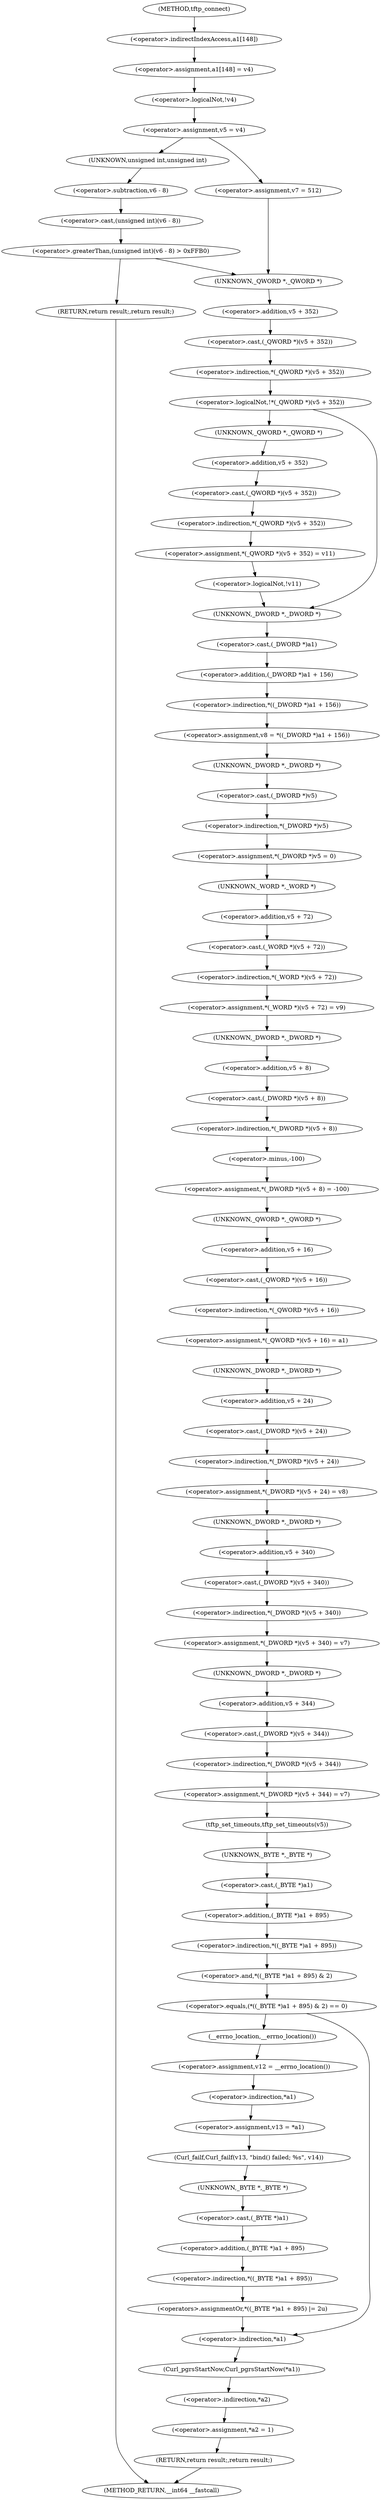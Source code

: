 digraph tftp_connect {  
"1000131" [label = "(<operator>.assignment,a1[148] = v4)" ]
"1000132" [label = "(<operator>.indirectIndexAccess,a1[148])" ]
"1000137" [label = "(<operator>.logicalNot,!v4)" ]
"1000140" [label = "(<operator>.assignment,v5 = v4)" ]
"1000148" [label = "(<operator>.greaterThan,(unsigned int)(v6 - 8) > 0xFFB0)" ]
"1000149" [label = "(<operator>.cast,(unsigned int)(v6 - 8))" ]
"1000150" [label = "(UNKNOWN,unsigned int,unsigned int)" ]
"1000151" [label = "(<operator>.subtraction,v6 - 8)" ]
"1000155" [label = "(RETURN,return result;,return result;)" ]
"1000159" [label = "(<operator>.assignment,v7 = 512)" ]
"1000163" [label = "(<operator>.logicalNot,!*(_QWORD *)(v5 + 352))" ]
"1000164" [label = "(<operator>.indirection,*(_QWORD *)(v5 + 352))" ]
"1000165" [label = "(<operator>.cast,(_QWORD *)(v5 + 352))" ]
"1000166" [label = "(UNKNOWN,_QWORD *,_QWORD *)" ]
"1000167" [label = "(<operator>.addition,v5 + 352)" ]
"1000171" [label = "(<operator>.assignment,*(_QWORD *)(v5 + 352) = v11)" ]
"1000172" [label = "(<operator>.indirection,*(_QWORD *)(v5 + 352))" ]
"1000173" [label = "(<operator>.cast,(_QWORD *)(v5 + 352))" ]
"1000174" [label = "(UNKNOWN,_QWORD *,_QWORD *)" ]
"1000175" [label = "(<operator>.addition,v5 + 352)" ]
"1000180" [label = "(<operator>.logicalNot,!v11)" ]
"1000184" [label = "(<operator>.assignment,v8 = *((_DWORD *)a1 + 156))" ]
"1000186" [label = "(<operator>.indirection,*((_DWORD *)a1 + 156))" ]
"1000187" [label = "(<operator>.addition,(_DWORD *)a1 + 156)" ]
"1000188" [label = "(<operator>.cast,(_DWORD *)a1)" ]
"1000189" [label = "(UNKNOWN,_DWORD *,_DWORD *)" ]
"1000192" [label = "(<operator>.assignment,*(_DWORD *)v5 = 0)" ]
"1000193" [label = "(<operator>.indirection,*(_DWORD *)v5)" ]
"1000194" [label = "(<operator>.cast,(_DWORD *)v5)" ]
"1000195" [label = "(UNKNOWN,_DWORD *,_DWORD *)" ]
"1000198" [label = "(<operator>.assignment,*(_WORD *)(v5 + 72) = v9)" ]
"1000199" [label = "(<operator>.indirection,*(_WORD *)(v5 + 72))" ]
"1000200" [label = "(<operator>.cast,(_WORD *)(v5 + 72))" ]
"1000201" [label = "(UNKNOWN,_WORD *,_WORD *)" ]
"1000202" [label = "(<operator>.addition,v5 + 72)" ]
"1000206" [label = "(<operator>.assignment,*(_DWORD *)(v5 + 8) = -100)" ]
"1000207" [label = "(<operator>.indirection,*(_DWORD *)(v5 + 8))" ]
"1000208" [label = "(<operator>.cast,(_DWORD *)(v5 + 8))" ]
"1000209" [label = "(UNKNOWN,_DWORD *,_DWORD *)" ]
"1000210" [label = "(<operator>.addition,v5 + 8)" ]
"1000213" [label = "(<operator>.minus,-100)" ]
"1000215" [label = "(<operator>.assignment,*(_QWORD *)(v5 + 16) = a1)" ]
"1000216" [label = "(<operator>.indirection,*(_QWORD *)(v5 + 16))" ]
"1000217" [label = "(<operator>.cast,(_QWORD *)(v5 + 16))" ]
"1000218" [label = "(UNKNOWN,_QWORD *,_QWORD *)" ]
"1000219" [label = "(<operator>.addition,v5 + 16)" ]
"1000223" [label = "(<operator>.assignment,*(_DWORD *)(v5 + 24) = v8)" ]
"1000224" [label = "(<operator>.indirection,*(_DWORD *)(v5 + 24))" ]
"1000225" [label = "(<operator>.cast,(_DWORD *)(v5 + 24))" ]
"1000226" [label = "(UNKNOWN,_DWORD *,_DWORD *)" ]
"1000227" [label = "(<operator>.addition,v5 + 24)" ]
"1000231" [label = "(<operator>.assignment,*(_DWORD *)(v5 + 340) = v7)" ]
"1000232" [label = "(<operator>.indirection,*(_DWORD *)(v5 + 340))" ]
"1000233" [label = "(<operator>.cast,(_DWORD *)(v5 + 340))" ]
"1000234" [label = "(UNKNOWN,_DWORD *,_DWORD *)" ]
"1000235" [label = "(<operator>.addition,v5 + 340)" ]
"1000239" [label = "(<operator>.assignment,*(_DWORD *)(v5 + 344) = v7)" ]
"1000240" [label = "(<operator>.indirection,*(_DWORD *)(v5 + 344))" ]
"1000241" [label = "(<operator>.cast,(_DWORD *)(v5 + 344))" ]
"1000242" [label = "(UNKNOWN,_DWORD *,_DWORD *)" ]
"1000243" [label = "(<operator>.addition,v5 + 344)" ]
"1000247" [label = "(tftp_set_timeouts,tftp_set_timeouts(v5))" ]
"1000250" [label = "(<operator>.equals,(*((_BYTE *)a1 + 895) & 2) == 0)" ]
"1000251" [label = "(<operator>.and,*((_BYTE *)a1 + 895) & 2)" ]
"1000252" [label = "(<operator>.indirection,*((_BYTE *)a1 + 895))" ]
"1000253" [label = "(<operator>.addition,(_BYTE *)a1 + 895)" ]
"1000254" [label = "(<operator>.cast,(_BYTE *)a1)" ]
"1000255" [label = "(UNKNOWN,_BYTE *,_BYTE *)" ]
"1000262" [label = "(<operator>.assignment,v12 = __errno_location())" ]
"1000264" [label = "(__errno_location,__errno_location())" ]
"1000265" [label = "(<operator>.assignment,v13 = *a1)" ]
"1000267" [label = "(<operator>.indirection,*a1)" ]
"1000269" [label = "(Curl_failf,Curl_failf(v13, \"bind() failed; %s\", v14))" ]
"1000274" [label = "(<operators>.assignmentOr,*((_BYTE *)a1 + 895) |= 2u)" ]
"1000275" [label = "(<operator>.indirection,*((_BYTE *)a1 + 895))" ]
"1000276" [label = "(<operator>.addition,(_BYTE *)a1 + 895)" ]
"1000277" [label = "(<operator>.cast,(_BYTE *)a1)" ]
"1000278" [label = "(UNKNOWN,_BYTE *,_BYTE *)" ]
"1000282" [label = "(Curl_pgrsStartNow,Curl_pgrsStartNow(*a1))" ]
"1000283" [label = "(<operator>.indirection,*a1)" ]
"1000286" [label = "(<operator>.assignment,*a2 = 1)" ]
"1000287" [label = "(<operator>.indirection,*a2)" ]
"1000290" [label = "(RETURN,return result;,return result;)" ]
"1000114" [label = "(METHOD,tftp_connect)" ]
"1000293" [label = "(METHOD_RETURN,__int64 __fastcall)" ]
  "1000131" -> "1000137" 
  "1000132" -> "1000131" 
  "1000137" -> "1000140" 
  "1000140" -> "1000150" 
  "1000140" -> "1000159" 
  "1000148" -> "1000166" 
  "1000148" -> "1000155" 
  "1000149" -> "1000148" 
  "1000150" -> "1000151" 
  "1000151" -> "1000149" 
  "1000155" -> "1000293" 
  "1000159" -> "1000166" 
  "1000163" -> "1000174" 
  "1000163" -> "1000189" 
  "1000164" -> "1000163" 
  "1000165" -> "1000164" 
  "1000166" -> "1000167" 
  "1000167" -> "1000165" 
  "1000171" -> "1000180" 
  "1000172" -> "1000171" 
  "1000173" -> "1000172" 
  "1000174" -> "1000175" 
  "1000175" -> "1000173" 
  "1000180" -> "1000189" 
  "1000184" -> "1000195" 
  "1000186" -> "1000184" 
  "1000187" -> "1000186" 
  "1000188" -> "1000187" 
  "1000189" -> "1000188" 
  "1000192" -> "1000201" 
  "1000193" -> "1000192" 
  "1000194" -> "1000193" 
  "1000195" -> "1000194" 
  "1000198" -> "1000209" 
  "1000199" -> "1000198" 
  "1000200" -> "1000199" 
  "1000201" -> "1000202" 
  "1000202" -> "1000200" 
  "1000206" -> "1000218" 
  "1000207" -> "1000213" 
  "1000208" -> "1000207" 
  "1000209" -> "1000210" 
  "1000210" -> "1000208" 
  "1000213" -> "1000206" 
  "1000215" -> "1000226" 
  "1000216" -> "1000215" 
  "1000217" -> "1000216" 
  "1000218" -> "1000219" 
  "1000219" -> "1000217" 
  "1000223" -> "1000234" 
  "1000224" -> "1000223" 
  "1000225" -> "1000224" 
  "1000226" -> "1000227" 
  "1000227" -> "1000225" 
  "1000231" -> "1000242" 
  "1000232" -> "1000231" 
  "1000233" -> "1000232" 
  "1000234" -> "1000235" 
  "1000235" -> "1000233" 
  "1000239" -> "1000247" 
  "1000240" -> "1000239" 
  "1000241" -> "1000240" 
  "1000242" -> "1000243" 
  "1000243" -> "1000241" 
  "1000247" -> "1000255" 
  "1000250" -> "1000264" 
  "1000250" -> "1000283" 
  "1000251" -> "1000250" 
  "1000252" -> "1000251" 
  "1000253" -> "1000252" 
  "1000254" -> "1000253" 
  "1000255" -> "1000254" 
  "1000262" -> "1000267" 
  "1000264" -> "1000262" 
  "1000265" -> "1000269" 
  "1000267" -> "1000265" 
  "1000269" -> "1000278" 
  "1000274" -> "1000283" 
  "1000275" -> "1000274" 
  "1000276" -> "1000275" 
  "1000277" -> "1000276" 
  "1000278" -> "1000277" 
  "1000282" -> "1000287" 
  "1000283" -> "1000282" 
  "1000286" -> "1000290" 
  "1000287" -> "1000286" 
  "1000290" -> "1000293" 
  "1000114" -> "1000132" 
}
